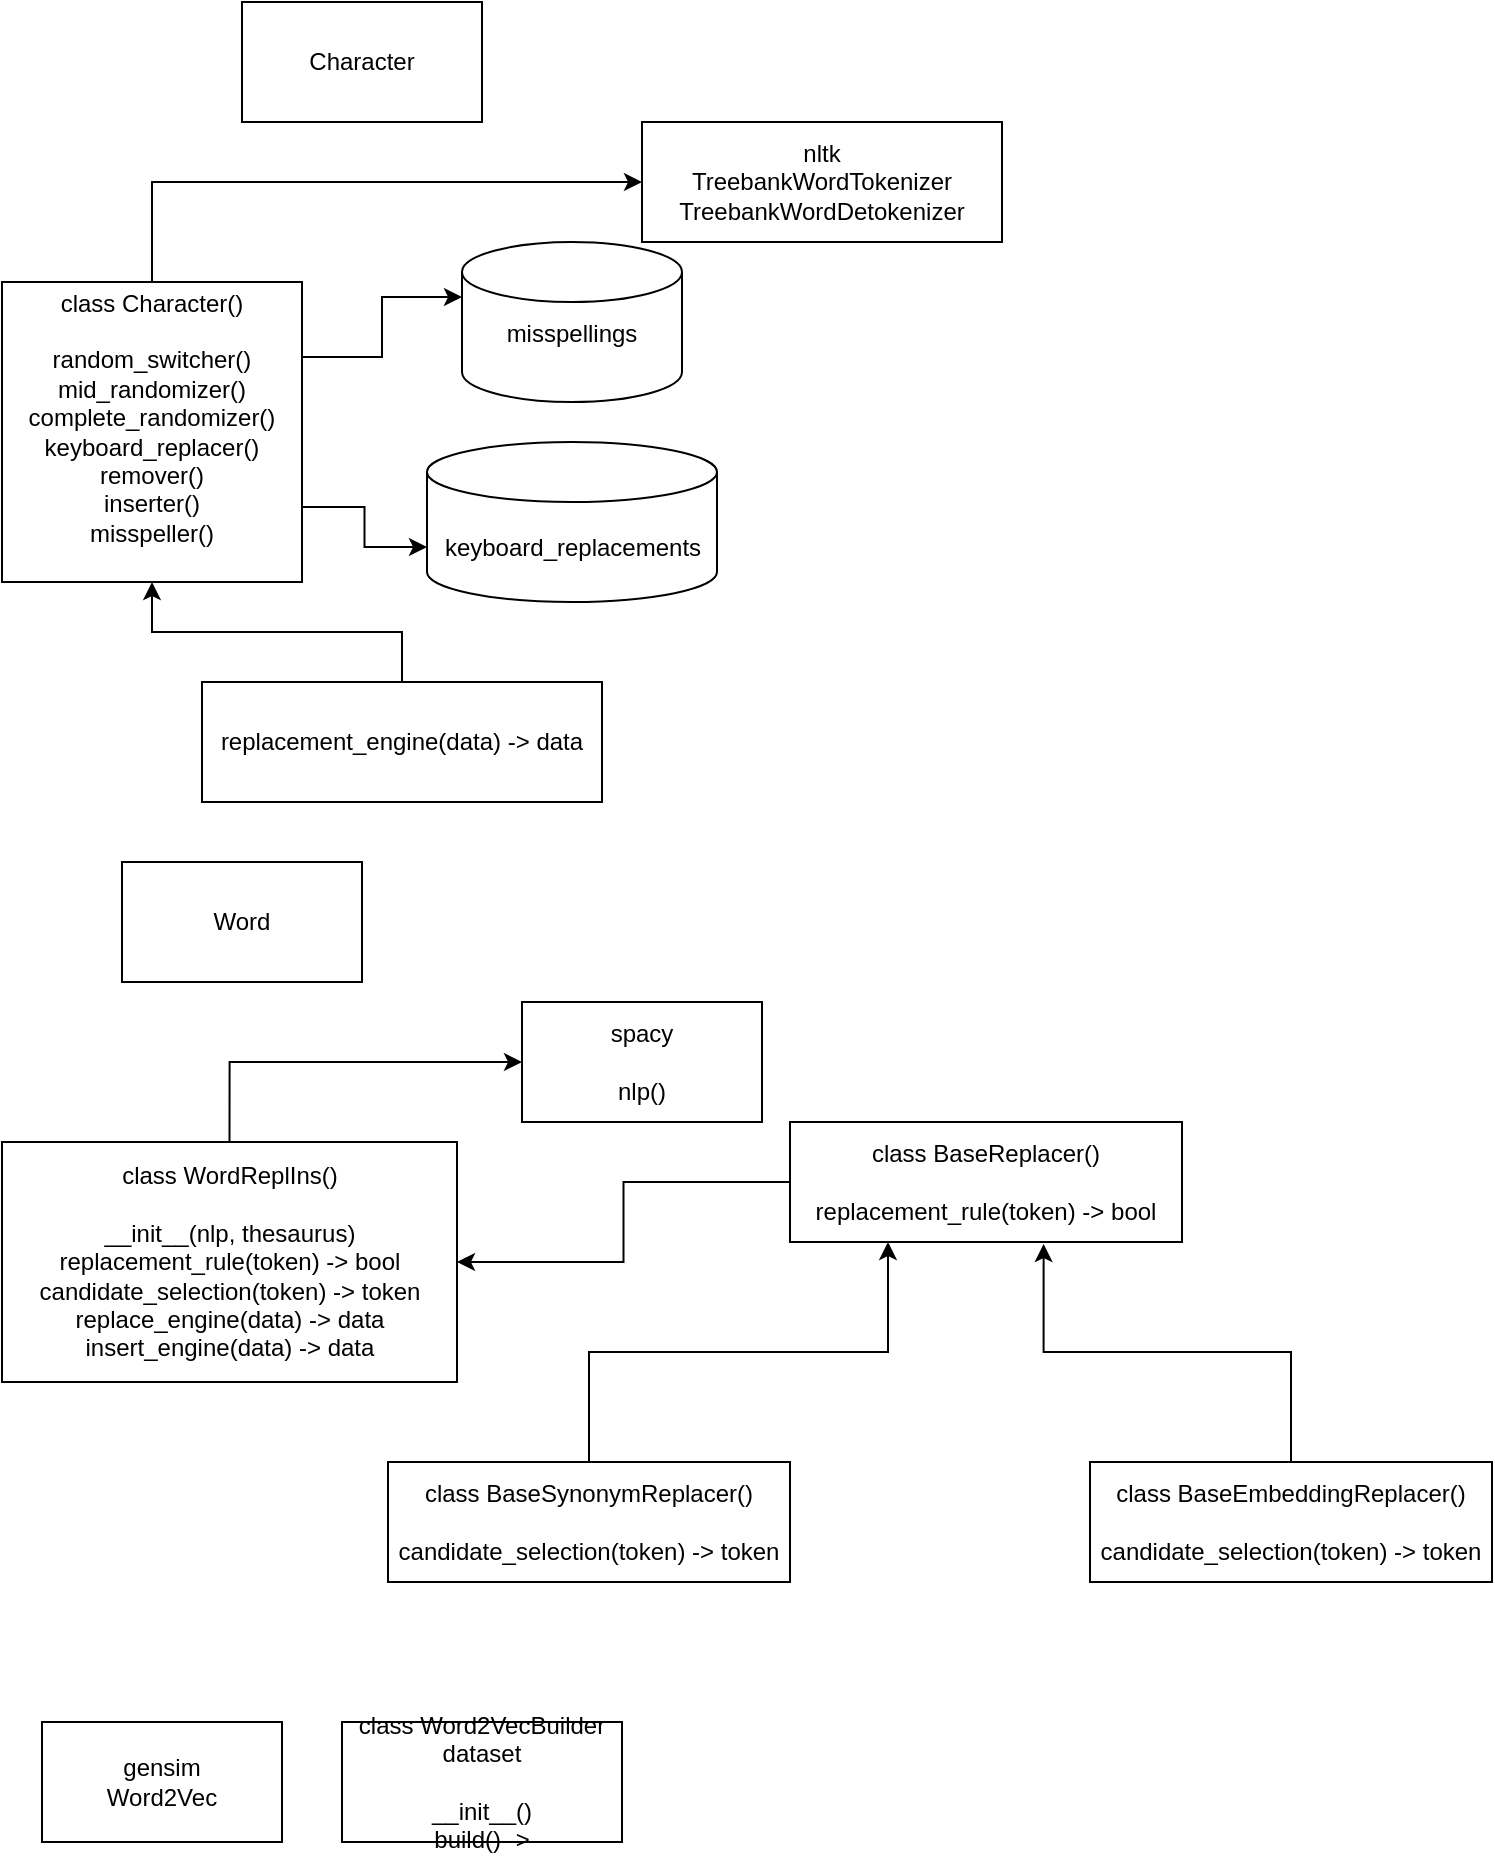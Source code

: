 <mxfile version="20.3.2" type="github">
  <diagram id="C5RBs43oDa-KdzZeNtuy" name="Page-1">
    <mxGraphModel dx="1422" dy="803" grid="1" gridSize="10" guides="1" tooltips="1" connect="1" arrows="1" fold="1" page="1" pageScale="1" pageWidth="827" pageHeight="1169" math="0" shadow="0">
      <root>
        <mxCell id="WIyWlLk6GJQsqaUBKTNV-0" />
        <mxCell id="WIyWlLk6GJQsqaUBKTNV-1" parent="WIyWlLk6GJQsqaUBKTNV-0" />
        <mxCell id="0jg4HZSSIyvqCbk5FdZA-10" style="edgeStyle=orthogonalEdgeStyle;rounded=0;orthogonalLoop=1;jettySize=auto;html=1;exitX=1;exitY=0.25;exitDx=0;exitDy=0;entryX=0;entryY=0;entryDx=0;entryDy=27.5;entryPerimeter=0;" edge="1" parent="WIyWlLk6GJQsqaUBKTNV-1" source="0jg4HZSSIyvqCbk5FdZA-0" target="0jg4HZSSIyvqCbk5FdZA-8">
          <mxGeometry relative="1" as="geometry" />
        </mxCell>
        <mxCell id="0jg4HZSSIyvqCbk5FdZA-11" style="edgeStyle=orthogonalEdgeStyle;rounded=0;orthogonalLoop=1;jettySize=auto;html=1;exitX=1;exitY=0.75;exitDx=0;exitDy=0;entryX=0;entryY=0;entryDx=0;entryDy=52.5;entryPerimeter=0;" edge="1" parent="WIyWlLk6GJQsqaUBKTNV-1" source="0jg4HZSSIyvqCbk5FdZA-0" target="0jg4HZSSIyvqCbk5FdZA-9">
          <mxGeometry relative="1" as="geometry" />
        </mxCell>
        <mxCell id="0jg4HZSSIyvqCbk5FdZA-25" style="edgeStyle=orthogonalEdgeStyle;rounded=0;orthogonalLoop=1;jettySize=auto;html=1;exitX=0.5;exitY=0;exitDx=0;exitDy=0;entryX=0;entryY=0.5;entryDx=0;entryDy=0;" edge="1" parent="WIyWlLk6GJQsqaUBKTNV-1" source="0jg4HZSSIyvqCbk5FdZA-0" target="0jg4HZSSIyvqCbk5FdZA-24">
          <mxGeometry relative="1" as="geometry" />
        </mxCell>
        <mxCell id="0jg4HZSSIyvqCbk5FdZA-0" value="&lt;div&gt;class Character()&lt;/div&gt;&lt;div&gt;&lt;br&gt;&lt;/div&gt;&lt;div&gt;random_switcher()&lt;/div&gt;&lt;div&gt;mid_randomizer()&lt;/div&gt;&lt;div&gt;complete_randomizer()&lt;/div&gt;&lt;div&gt;keyboard_replacer()&lt;/div&gt;&lt;div&gt;remover()&lt;/div&gt;&lt;div&gt;inserter()&lt;/div&gt;&lt;div&gt;misspeller()&lt;br&gt;&lt;/div&gt;&lt;div&gt;&lt;br&gt;&lt;/div&gt;" style="rounded=0;whiteSpace=wrap;html=1;" vertex="1" parent="WIyWlLk6GJQsqaUBKTNV-1">
          <mxGeometry x="20" y="140" width="150" height="150" as="geometry" />
        </mxCell>
        <mxCell id="0jg4HZSSIyvqCbk5FdZA-1" value="&lt;div&gt;Character&lt;/div&gt;" style="rounded=0;whiteSpace=wrap;html=1;" vertex="1" parent="WIyWlLk6GJQsqaUBKTNV-1">
          <mxGeometry x="140" width="120" height="60" as="geometry" />
        </mxCell>
        <mxCell id="0jg4HZSSIyvqCbk5FdZA-8" value="&lt;div&gt;misspellings&lt;/div&gt;&lt;div&gt;&lt;br&gt;&lt;/div&gt;" style="shape=cylinder3;whiteSpace=wrap;html=1;boundedLbl=1;backgroundOutline=1;size=15;" vertex="1" parent="WIyWlLk6GJQsqaUBKTNV-1">
          <mxGeometry x="250" y="120" width="110" height="80" as="geometry" />
        </mxCell>
        <mxCell id="0jg4HZSSIyvqCbk5FdZA-9" value="keyboard_replacements" style="shape=cylinder3;whiteSpace=wrap;html=1;boundedLbl=1;backgroundOutline=1;size=15;" vertex="1" parent="WIyWlLk6GJQsqaUBKTNV-1">
          <mxGeometry x="232.5" y="220" width="145" height="80" as="geometry" />
        </mxCell>
        <mxCell id="0jg4HZSSIyvqCbk5FdZA-14" style="edgeStyle=orthogonalEdgeStyle;rounded=0;orthogonalLoop=1;jettySize=auto;html=1;exitX=0.5;exitY=0;exitDx=0;exitDy=0;" edge="1" parent="WIyWlLk6GJQsqaUBKTNV-1" source="0jg4HZSSIyvqCbk5FdZA-13" target="0jg4HZSSIyvqCbk5FdZA-0">
          <mxGeometry relative="1" as="geometry" />
        </mxCell>
        <mxCell id="0jg4HZSSIyvqCbk5FdZA-13" value="replacement_engine(data) -&amp;gt; data" style="rounded=0;whiteSpace=wrap;html=1;" vertex="1" parent="WIyWlLk6GJQsqaUBKTNV-1">
          <mxGeometry x="120" y="340" width="200" height="60" as="geometry" />
        </mxCell>
        <mxCell id="0jg4HZSSIyvqCbk5FdZA-15" value="Word" style="rounded=0;whiteSpace=wrap;html=1;" vertex="1" parent="WIyWlLk6GJQsqaUBKTNV-1">
          <mxGeometry x="80" y="430" width="120" height="60" as="geometry" />
        </mxCell>
        <mxCell id="0jg4HZSSIyvqCbk5FdZA-29" style="edgeStyle=orthogonalEdgeStyle;rounded=0;orthogonalLoop=1;jettySize=auto;html=1;exitX=0.5;exitY=0;exitDx=0;exitDy=0;entryX=0;entryY=0.5;entryDx=0;entryDy=0;" edge="1" parent="WIyWlLk6GJQsqaUBKTNV-1" source="0jg4HZSSIyvqCbk5FdZA-16" target="0jg4HZSSIyvqCbk5FdZA-23">
          <mxGeometry relative="1" as="geometry" />
        </mxCell>
        <mxCell id="0jg4HZSSIyvqCbk5FdZA-16" value="&lt;div&gt;class WordReplIns()&lt;/div&gt;&lt;div&gt;&lt;br&gt;&lt;/div&gt;&lt;div&gt;__init__(nlp, thesaurus)&lt;/div&gt;&lt;div&gt;replacement_rule(token) -&amp;gt; bool&lt;br&gt;&lt;/div&gt;&lt;div&gt;candidate_selection(token) -&amp;gt; token&lt;br&gt;&lt;/div&gt;&lt;div&gt;replace_engine(data) -&amp;gt; data&lt;/div&gt;&lt;div&gt;insert_engine(data) -&amp;gt; data&lt;br&gt;&lt;/div&gt;" style="rounded=0;whiteSpace=wrap;html=1;" vertex="1" parent="WIyWlLk6GJQsqaUBKTNV-1">
          <mxGeometry x="20" y="570" width="227.5" height="120" as="geometry" />
        </mxCell>
        <mxCell id="0jg4HZSSIyvqCbk5FdZA-26" style="edgeStyle=orthogonalEdgeStyle;rounded=0;orthogonalLoop=1;jettySize=auto;html=1;entryX=1;entryY=0.5;entryDx=0;entryDy=0;exitX=0;exitY=0.5;exitDx=0;exitDy=0;" edge="1" parent="WIyWlLk6GJQsqaUBKTNV-1" source="0jg4HZSSIyvqCbk5FdZA-17" target="0jg4HZSSIyvqCbk5FdZA-16">
          <mxGeometry relative="1" as="geometry">
            <mxPoint x="390" y="590" as="sourcePoint" />
          </mxGeometry>
        </mxCell>
        <mxCell id="0jg4HZSSIyvqCbk5FdZA-17" value="&lt;div&gt;class BaseReplacer()&lt;/div&gt;&lt;div&gt;&lt;br&gt;&lt;/div&gt;&lt;div&gt;replacement_rule(token) -&amp;gt; bool&lt;/div&gt;" style="rounded=0;whiteSpace=wrap;html=1;" vertex="1" parent="WIyWlLk6GJQsqaUBKTNV-1">
          <mxGeometry x="414" y="560" width="196" height="60" as="geometry" />
        </mxCell>
        <mxCell id="0jg4HZSSIyvqCbk5FdZA-28" style="edgeStyle=orthogonalEdgeStyle;rounded=0;orthogonalLoop=1;jettySize=auto;html=1;exitX=0.5;exitY=0;exitDx=0;exitDy=0;entryX=0.647;entryY=1.017;entryDx=0;entryDy=0;entryPerimeter=0;" edge="1" parent="WIyWlLk6GJQsqaUBKTNV-1" source="0jg4HZSSIyvqCbk5FdZA-18" target="0jg4HZSSIyvqCbk5FdZA-17">
          <mxGeometry relative="1" as="geometry" />
        </mxCell>
        <mxCell id="0jg4HZSSIyvqCbk5FdZA-18" value="&lt;div&gt;class BaseEmbeddingReplacer()&lt;/div&gt;&lt;br&gt;candidate_selection(token) -&amp;gt; token" style="rounded=0;whiteSpace=wrap;html=1;" vertex="1" parent="WIyWlLk6GJQsqaUBKTNV-1">
          <mxGeometry x="564" y="730" width="201" height="60" as="geometry" />
        </mxCell>
        <mxCell id="0jg4HZSSIyvqCbk5FdZA-27" style="edgeStyle=orthogonalEdgeStyle;rounded=0;orthogonalLoop=1;jettySize=auto;html=1;exitX=0.5;exitY=0;exitDx=0;exitDy=0;entryX=0.25;entryY=1;entryDx=0;entryDy=0;" edge="1" parent="WIyWlLk6GJQsqaUBKTNV-1" source="0jg4HZSSIyvqCbk5FdZA-19" target="0jg4HZSSIyvqCbk5FdZA-17">
          <mxGeometry relative="1" as="geometry" />
        </mxCell>
        <mxCell id="0jg4HZSSIyvqCbk5FdZA-19" value="&lt;div&gt;class BaseSynonymReplacer()&lt;/div&gt;&lt;div&gt;&lt;br&gt;candidate_selection(token) -&amp;gt; token&lt;/div&gt;" style="rounded=0;whiteSpace=wrap;html=1;" vertex="1" parent="WIyWlLk6GJQsqaUBKTNV-1">
          <mxGeometry x="213" y="730" width="201" height="60" as="geometry" />
        </mxCell>
        <mxCell id="0jg4HZSSIyvqCbk5FdZA-23" value="&lt;div&gt;spacy&lt;/div&gt;&lt;div&gt;&lt;br&gt;&lt;/div&gt;nlp()" style="rounded=0;whiteSpace=wrap;html=1;" vertex="1" parent="WIyWlLk6GJQsqaUBKTNV-1">
          <mxGeometry x="280" y="500" width="120" height="60" as="geometry" />
        </mxCell>
        <mxCell id="0jg4HZSSIyvqCbk5FdZA-24" value="&lt;div&gt;nltk&lt;/div&gt;&lt;div&gt;&lt;span class=&quot;pl-v&quot;&gt;&lt;span data-hydro-click-hmac=&quot;0f363842ab2565535a6f08a61bde7684fb242c6e9448bd9bc8af4a6fb4f5aa0c&quot; data-hydro-click=&quot;{&amp;quot;event_type&amp;quot;:&amp;quot;code_navigation.click_on_symbol&amp;quot;,&amp;quot;payload&amp;quot;:{&amp;quot;action&amp;quot;:&amp;quot;click_on_symbol&amp;quot;,&amp;quot;repository_id&amp;quot;:491013262,&amp;quot;ref&amp;quot;:&amp;quot;7280937071d9066ba8d3babd54b2d114ab2e4704&amp;quot;,&amp;quot;language&amp;quot;:&amp;quot;Python&amp;quot;,&amp;quot;backend&amp;quot;:&amp;quot;ALEPH_PRECISE&amp;quot;,&amp;quot;code_nav_context&amp;quot;:&amp;quot;BLOB_VIEW&amp;quot;,&amp;quot;retry_backend&amp;quot;:&amp;quot;&amp;quot;,&amp;quot;cross_repo_results_included&amp;quot;:&amp;quot;CROSS_REPO_NOT_ENABLED&amp;quot;,&amp;quot;in_repo_result_count&amp;quot;:1,&amp;quot;cross_repo_result_count&amp;quot;:0,&amp;quot;originating_url&amp;quot;:&amp;quot;https://github.com/djaszak/nlp_aug/find-definition?q=TreebankWordTokenizer&amp;amp;blob_path=nlp_aug%2Futilities%2Faugment_utils.py&amp;amp;ref=7280937071d9066ba8d3babd54b2d114ab2e4704&amp;amp;language=Python&amp;amp;row=2&amp;amp;col=26&amp;amp;code_nav_context=BLOB_VIEW&amp;quot;,&amp;quot;user_id&amp;quot;:23051584}}&quot; class=&quot;pl-token active&quot;&gt;TreebankWordTokenizer&lt;/span&gt;&lt;/span&gt;&lt;/div&gt;&lt;span class=&quot;pl-v&quot;&gt;&lt;span data-hydro-click-hmac=&quot;0f363842ab2565535a6f08a61bde7684fb242c6e9448bd9bc8af4a6fb4f5aa0c&quot; data-hydro-click=&quot;{&amp;quot;event_type&amp;quot;:&amp;quot;code_navigation.click_on_symbol&amp;quot;,&amp;quot;payload&amp;quot;:{&amp;quot;action&amp;quot;:&amp;quot;click_on_symbol&amp;quot;,&amp;quot;repository_id&amp;quot;:491013262,&amp;quot;ref&amp;quot;:&amp;quot;7280937071d9066ba8d3babd54b2d114ab2e4704&amp;quot;,&amp;quot;language&amp;quot;:&amp;quot;Python&amp;quot;,&amp;quot;backend&amp;quot;:&amp;quot;ALEPH_PRECISE&amp;quot;,&amp;quot;code_nav_context&amp;quot;:&amp;quot;BLOB_VIEW&amp;quot;,&amp;quot;retry_backend&amp;quot;:&amp;quot;&amp;quot;,&amp;quot;cross_repo_results_included&amp;quot;:&amp;quot;CROSS_REPO_NOT_ENABLED&amp;quot;,&amp;quot;in_repo_result_count&amp;quot;:1,&amp;quot;cross_repo_result_count&amp;quot;:0,&amp;quot;originating_url&amp;quot;:&amp;quot;https://github.com/djaszak/nlp_aug/find-definition?q=TreebankWordTokenizer&amp;amp;blob_path=nlp_aug%2Futilities%2Faugment_utils.py&amp;amp;ref=7280937071d9066ba8d3babd54b2d114ab2e4704&amp;amp;language=Python&amp;amp;row=2&amp;amp;col=26&amp;amp;code_nav_context=BLOB_VIEW&amp;quot;,&amp;quot;user_id&amp;quot;:23051584}}&quot; class=&quot;pl-token active&quot;&gt;TreebankWordDetokenizer&lt;/span&gt;&lt;/span&gt;" style="whiteSpace=wrap;html=1;" vertex="1" parent="WIyWlLk6GJQsqaUBKTNV-1">
          <mxGeometry x="340" y="60" width="180" height="60" as="geometry" />
        </mxCell>
        <mxCell id="0jg4HZSSIyvqCbk5FdZA-30" value="&lt;div&gt;gensim&lt;/div&gt;&lt;div&gt;Word2Vec&lt;br&gt;&lt;/div&gt;" style="rounded=0;whiteSpace=wrap;html=1;" vertex="1" parent="WIyWlLk6GJQsqaUBKTNV-1">
          <mxGeometry x="40" y="860" width="120" height="60" as="geometry" />
        </mxCell>
        <mxCell id="0jg4HZSSIyvqCbk5FdZA-31" value="&lt;div&gt;class Word2VecBuilder&lt;/div&gt;&lt;div&gt;dataset&lt;/div&gt;&lt;div&gt;&lt;br&gt;&lt;/div&gt;&lt;div&gt;__init__()&lt;/div&gt;&lt;div&gt;build() -&amp;gt; &lt;br&gt;&lt;/div&gt;" style="whiteSpace=wrap;html=1;" vertex="1" parent="WIyWlLk6GJQsqaUBKTNV-1">
          <mxGeometry x="190" y="860" width="140" height="60" as="geometry" />
        </mxCell>
      </root>
    </mxGraphModel>
  </diagram>
</mxfile>
